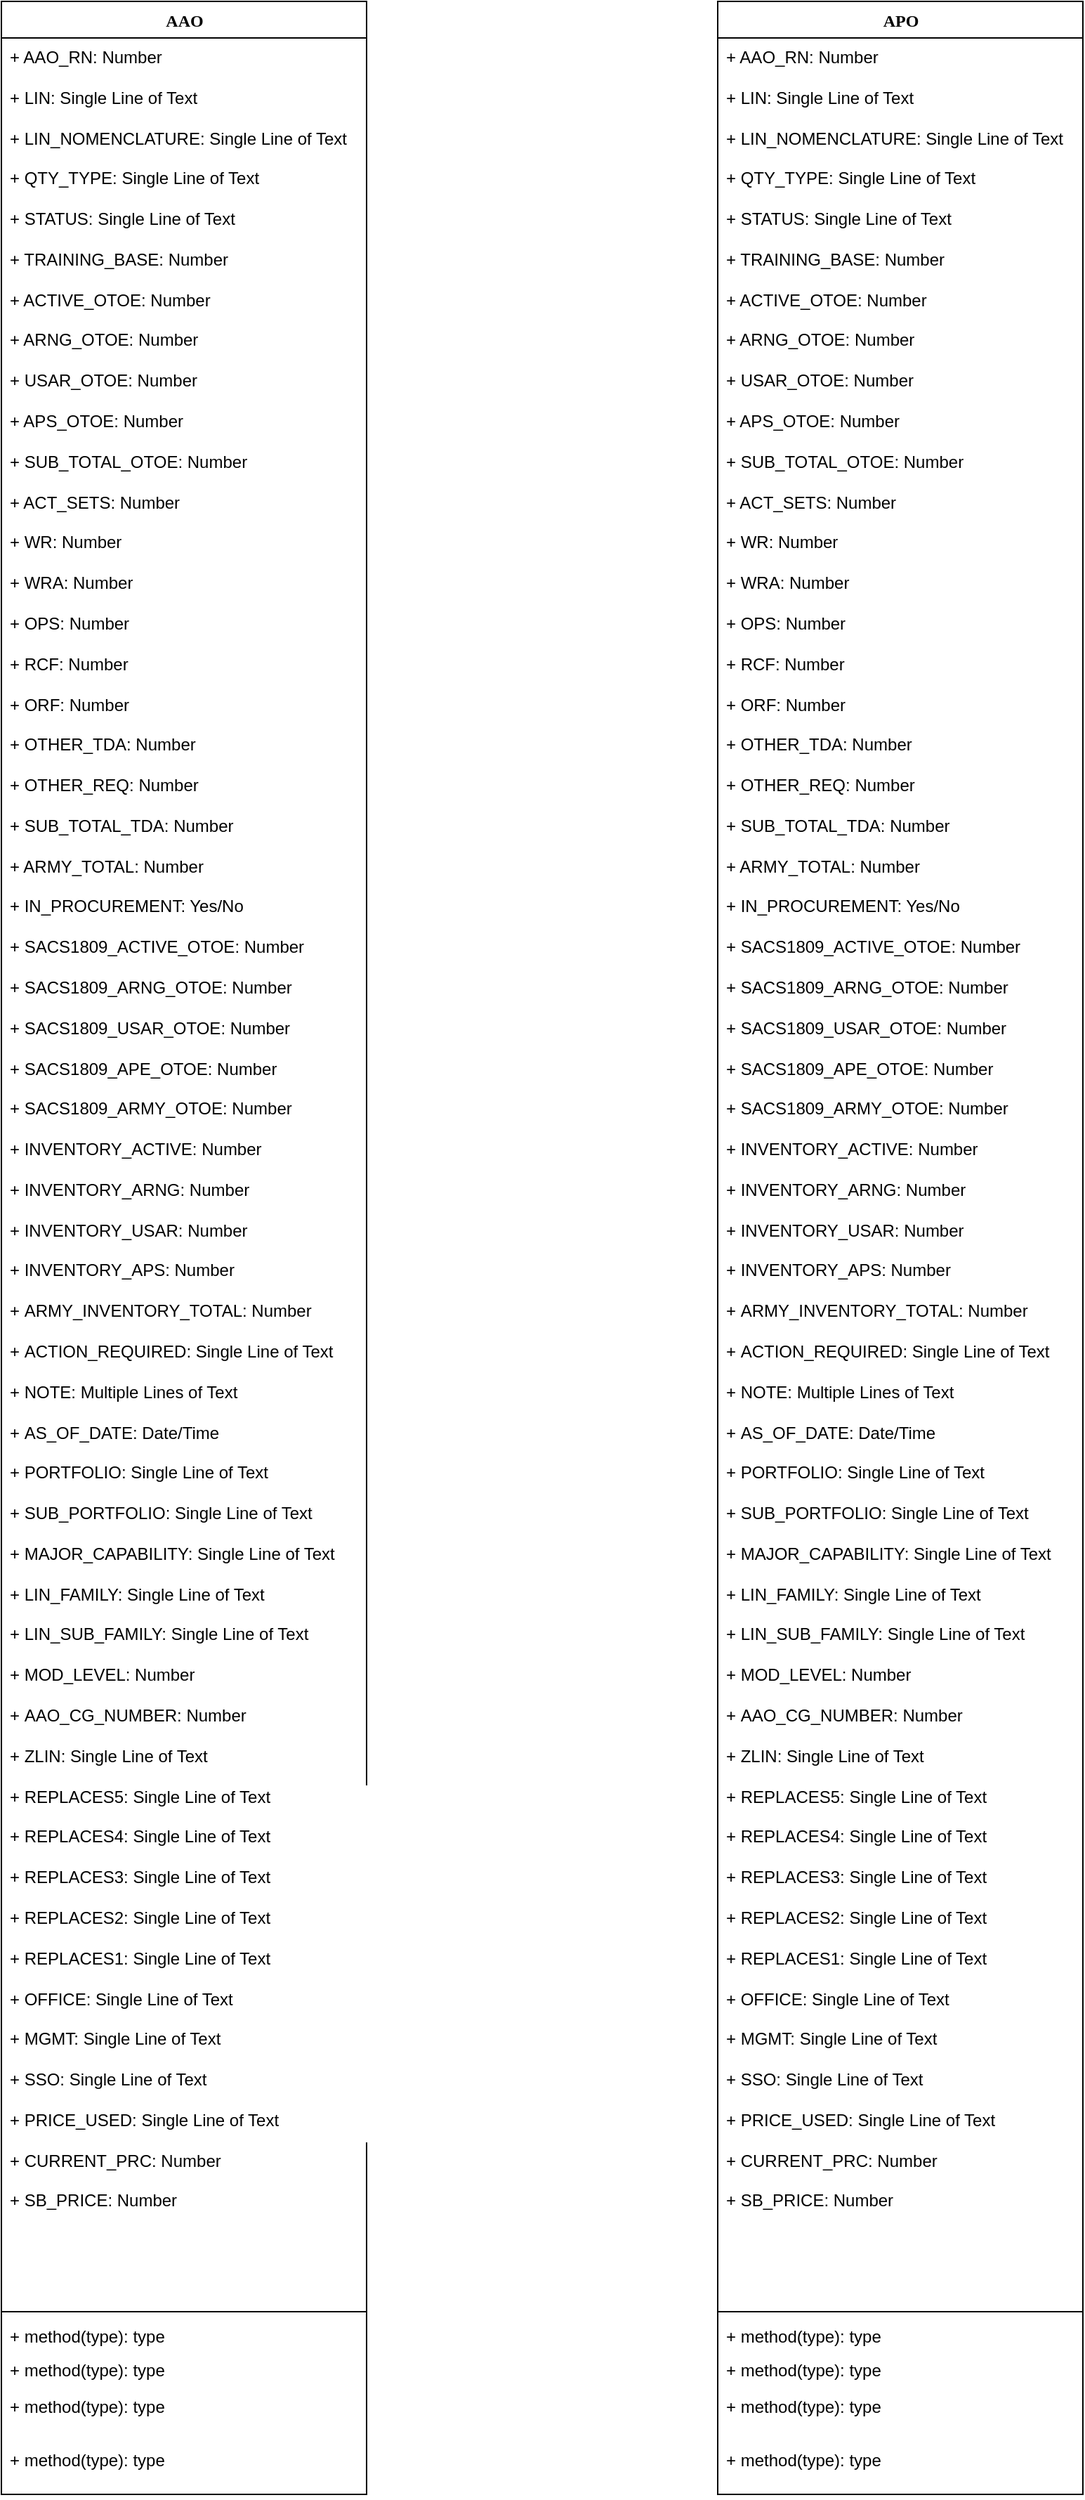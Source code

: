 <mxfile version="10.8.7" type="device"><diagram name="Page-1" id="9f46799a-70d6-7492-0946-bef42562c5a5"><mxGraphModel dx="1394" dy="867" grid="1" gridSize="10" guides="1" tooltips="1" connect="1" arrows="1" fold="1" page="1" pageScale="1" pageWidth="1100" pageHeight="850" background="#ffffff" math="0" shadow="0"><root><mxCell id="0"/><mxCell id="1" parent="0"/><mxCell id="78961159f06e98e8-56" value="AAO" style="swimlane;html=1;fontStyle=1;align=center;verticalAlign=top;childLayout=stackLayout;horizontal=1;startSize=26;horizontalStack=0;resizeParent=1;resizeLast=0;collapsible=1;marginBottom=0;swimlaneFillColor=#ffffff;rounded=0;shadow=0;comic=0;labelBackgroundColor=none;strokeColor=#000000;strokeWidth=1;fillColor=none;fontFamily=Verdana;fontSize=12;fontColor=#000000;" parent="1" vertex="1"><mxGeometry x="150" y="10" width="260" height="1774" as="geometry"/></mxCell><mxCell id="78961159f06e98e8-61" value="&lt;span&gt;+ AAO_RN: Number&lt;br&gt;&lt;br&gt;&lt;/span&gt;+ LIN: Single Line of Text&lt;br&gt;&lt;span&gt;&lt;br&gt;&lt;/span&gt;+ LIN_NOMENCLATURE: Single Line of Text&lt;br&gt;&lt;span&gt;&lt;br&gt;&lt;/span&gt;+ QTY_TYPE: Single Line of Text&lt;br&gt;&lt;span&gt;&lt;br&gt;&lt;/span&gt;+ STATUS: Single Line of Text&lt;br&gt;&lt;span&gt;&lt;br&gt;&lt;/span&gt;+ TRAINING_BASE: Number&lt;br&gt;&lt;span&gt;&lt;br&gt;&lt;/span&gt;+ ACTIVE_OTOE: Number&lt;br&gt;&lt;span&gt;&lt;br&gt;&lt;/span&gt;+ ARNG_OTOE: Number&lt;br&gt;&lt;span&gt;&lt;br&gt;&lt;/span&gt;+ USAR_OTOE: Number&lt;br&gt;&lt;span&gt;&lt;br&gt;&lt;/span&gt;+ APS_OTOE: Number&lt;br&gt;&lt;br&gt;+ SUB_TOTAL_OTOE: Number&lt;br&gt;&lt;br&gt;+ ACT_SETS: Number&lt;br&gt;&lt;br&gt;+ WR: Number&lt;br&gt;&lt;br&gt;+ WRA: Number&lt;br&gt;&lt;br&gt;+ OPS: Number&lt;br&gt;&lt;br&gt;+ RCF: Number&lt;br&gt;&lt;br&gt;+ ORF: Number&lt;br&gt;&lt;br&gt;+ OTHER_TDA: Number&lt;br&gt;&lt;br&gt;+ OTHER_REQ: Number&lt;br&gt;&lt;br&gt;+ SUB_TOTAL_TDA: Number&lt;br&gt;&lt;br&gt;+ ARMY_TOTAL: Number&lt;br&gt;&lt;br&gt;+ IN_PROCUREMENT: Yes/No&lt;br&gt;&lt;br&gt;+ SACS1809_ACTIVE_OTOE: Number&lt;br&gt;&lt;br&gt;+ SACS1809_ARNG_OTOE: Number&lt;br&gt;&lt;br&gt;+ SACS1809_USAR_OTOE: Number&lt;br&gt;&lt;br&gt;+ SACS1809_APE_OTOE: Number&lt;br&gt;&lt;br&gt;+ SACS1809_ARMY_OTOE: Number&lt;br&gt;&lt;br&gt;+&amp;nbsp;INVENTORY_ACTIVE: Number&lt;br&gt;&lt;br&gt;+&amp;nbsp;INVENTORY_ARNG: Number&lt;br&gt;&lt;br&gt;+&amp;nbsp;INVENTORY_USAR: Number&lt;br&gt;&lt;br&gt;+&amp;nbsp;INVENTORY_APS: Number&lt;br&gt;&lt;br&gt;+&amp;nbsp;ARMY_INVENTORY_TOTAL: Number&lt;br&gt;&lt;br&gt;+&amp;nbsp;ACTION_REQUIRED: Single Line of Text&lt;br&gt;&lt;br&gt;+&amp;nbsp;NOTE: Multiple Lines of Text&lt;br&gt;&lt;br&gt;+&amp;nbsp;AS_OF_DATE: Date/Time&lt;br&gt;&lt;br&gt;+&amp;nbsp;PORTFOLIO: Single Line of Text&lt;br&gt;&lt;br&gt;+&amp;nbsp;SUB_PORTFOLIO: Single Line of Text&lt;br&gt;&lt;br&gt;+&amp;nbsp;MAJOR_CAPABILITY: Single Line of Text&lt;br&gt;&lt;br&gt;+&amp;nbsp;LIN_FAMILY: Single Line of Text&lt;br&gt;&lt;br&gt;+&amp;nbsp;LIN_SUB_FAMILY: Single Line of Text&lt;br&gt;&lt;br&gt;+&amp;nbsp;MOD_LEVEL: Number&lt;br&gt;&lt;br&gt;+&amp;nbsp;AAO_CG_NUMBER: Number&lt;br&gt;&lt;br&gt;+&amp;nbsp;ZLIN: Single Line of Text&lt;br&gt;&lt;br&gt;+&amp;nbsp;REPLACES5: Single Line of Text&lt;br&gt;&lt;br&gt;+&amp;nbsp;REPLACES4: Single Line of Text&lt;br&gt;&lt;br&gt;+&amp;nbsp;REPLACES3: Single Line of Text&lt;br&gt;&lt;br&gt;+&amp;nbsp;REPLACES2: Single Line of Text&lt;br&gt;&lt;br&gt;+&amp;nbsp;REPLACES1: Single Line of Text&lt;br&gt;&lt;br&gt;+&amp;nbsp;OFFICE: Single Line of Text&lt;br&gt;&lt;br&gt;+&amp;nbsp;MGMT: Single Line of Text&lt;br&gt;&lt;br&gt;+&amp;nbsp;SSO: Single Line of Text&lt;br&gt;&lt;br&gt;+&amp;nbsp;PRICE_USED: Single Line of Text&lt;br&gt;&lt;br&gt;+&amp;nbsp;CURRENT_PRC: Number&lt;br&gt;&lt;br&gt;+&amp;nbsp;SB_PRICE: Number&lt;br&gt;&lt;br&gt;&lt;br&gt;&lt;br&gt;&lt;br&gt;&lt;br&gt;&lt;br&gt;&lt;br&gt;&lt;br&gt;&lt;br&gt;&lt;br&gt;&lt;br&gt;&lt;br&gt;&lt;br&gt;&lt;br&gt;&lt;br&gt;&lt;span&gt;&lt;br&gt;&lt;br&gt;&lt;br&gt;&lt;/span&gt;&lt;br&gt;&lt;br&gt;&lt;br&gt;" style="text;html=1;strokeColor=none;fillColor=none;align=left;verticalAlign=top;spacingLeft=4;spacingRight=4;whiteSpace=wrap;overflow=hidden;rotatable=0;points=[[0,0.5],[1,0.5]];portConstraint=eastwest;" parent="78961159f06e98e8-56" vertex="1"><mxGeometry y="26" width="260" height="1574" as="geometry"/></mxCell><mxCell id="78961159f06e98e8-63" value="&lt;br&gt;&lt;br&gt;&lt;br&gt;&lt;br&gt;&lt;br&gt;&lt;br&gt;&lt;br&gt;&lt;br&gt;&lt;br&gt;" style="text;html=1;strokeColor=none;fillColor=none;align=left;verticalAlign=top;spacingLeft=4;spacingRight=4;whiteSpace=wrap;overflow=hidden;rotatable=0;points=[[0,0.5],[1,0.5]];portConstraint=eastwest;" parent="78961159f06e98e8-56" vertex="1"><mxGeometry y="1600" width="260" height="40" as="geometry"/></mxCell><mxCell id="78961159f06e98e8-64" value="" style="line;html=1;strokeWidth=1;fillColor=none;align=left;verticalAlign=middle;spacingTop=-1;spacingLeft=3;spacingRight=3;rotatable=0;labelPosition=right;points=[];portConstraint=eastwest;" parent="78961159f06e98e8-56" vertex="1"><mxGeometry y="1640" width="260" height="8" as="geometry"/></mxCell><mxCell id="78961159f06e98e8-65" value="+ method(type): type" style="text;html=1;strokeColor=none;fillColor=none;align=left;verticalAlign=top;spacingLeft=4;spacingRight=4;whiteSpace=wrap;overflow=hidden;rotatable=0;points=[[0,0.5],[1,0.5]];portConstraint=eastwest;" parent="78961159f06e98e8-56" vertex="1"><mxGeometry y="1648" width="260" height="24" as="geometry"/></mxCell><mxCell id="78961159f06e98e8-66" value="+ method(type): type" style="text;html=1;strokeColor=none;fillColor=none;align=left;verticalAlign=top;spacingLeft=4;spacingRight=4;whiteSpace=wrap;overflow=hidden;rotatable=0;points=[[0,0.5],[1,0.5]];portConstraint=eastwest;" parent="78961159f06e98e8-56" vertex="1"><mxGeometry y="1672" width="260" height="26" as="geometry"/></mxCell><mxCell id="78961159f06e98e8-68" value="+ method(type): type" style="text;html=1;strokeColor=none;fillColor=none;align=left;verticalAlign=top;spacingLeft=4;spacingRight=4;whiteSpace=wrap;overflow=hidden;rotatable=0;points=[[0,0.5],[1,0.5]];portConstraint=eastwest;" parent="78961159f06e98e8-56" vertex="1"><mxGeometry y="1698" width="260" height="38" as="geometry"/></mxCell><mxCell id="B1ez7O24IHCHhu63t4sb-48" value="+ method(type): type" style="text;html=1;strokeColor=none;fillColor=none;align=left;verticalAlign=top;spacingLeft=4;spacingRight=4;whiteSpace=wrap;overflow=hidden;rotatable=0;points=[[0,0.5],[1,0.5]];portConstraint=eastwest;" vertex="1" parent="78961159f06e98e8-56"><mxGeometry y="1736" width="260" height="38" as="geometry"/></mxCell><mxCell id="B1ez7O24IHCHhu63t4sb-114" value="APO" style="swimlane;html=1;fontStyle=1;align=center;verticalAlign=top;childLayout=stackLayout;horizontal=1;startSize=26;horizontalStack=0;resizeParent=1;resizeLast=0;collapsible=1;marginBottom=0;swimlaneFillColor=#ffffff;rounded=0;shadow=0;comic=0;labelBackgroundColor=none;strokeColor=#000000;strokeWidth=1;fillColor=none;fontFamily=Verdana;fontSize=12;fontColor=#000000;" vertex="1" parent="1"><mxGeometry x="660" y="10" width="260" height="1774" as="geometry"/></mxCell><mxCell id="B1ez7O24IHCHhu63t4sb-115" value="&lt;span&gt;+ AAO_RN: Number&lt;br&gt;&lt;br&gt;&lt;/span&gt;+ LIN: Single Line of Text&lt;br&gt;&lt;span&gt;&lt;br&gt;&lt;/span&gt;+ LIN_NOMENCLATURE: Single Line of Text&lt;br&gt;&lt;span&gt;&lt;br&gt;&lt;/span&gt;+ QTY_TYPE: Single Line of Text&lt;br&gt;&lt;span&gt;&lt;br&gt;&lt;/span&gt;+ STATUS: Single Line of Text&lt;br&gt;&lt;span&gt;&lt;br&gt;&lt;/span&gt;+ TRAINING_BASE: Number&lt;br&gt;&lt;span&gt;&lt;br&gt;&lt;/span&gt;+ ACTIVE_OTOE: Number&lt;br&gt;&lt;span&gt;&lt;br&gt;&lt;/span&gt;+ ARNG_OTOE: Number&lt;br&gt;&lt;span&gt;&lt;br&gt;&lt;/span&gt;+ USAR_OTOE: Number&lt;br&gt;&lt;span&gt;&lt;br&gt;&lt;/span&gt;+ APS_OTOE: Number&lt;br&gt;&lt;br&gt;+ SUB_TOTAL_OTOE: Number&lt;br&gt;&lt;br&gt;+ ACT_SETS: Number&lt;br&gt;&lt;br&gt;+ WR: Number&lt;br&gt;&lt;br&gt;+ WRA: Number&lt;br&gt;&lt;br&gt;+ OPS: Number&lt;br&gt;&lt;br&gt;+ RCF: Number&lt;br&gt;&lt;br&gt;+ ORF: Number&lt;br&gt;&lt;br&gt;+ OTHER_TDA: Number&lt;br&gt;&lt;br&gt;+ OTHER_REQ: Number&lt;br&gt;&lt;br&gt;+ SUB_TOTAL_TDA: Number&lt;br&gt;&lt;br&gt;+ ARMY_TOTAL: Number&lt;br&gt;&lt;br&gt;+ IN_PROCUREMENT: Yes/No&lt;br&gt;&lt;br&gt;+ SACS1809_ACTIVE_OTOE: Number&lt;br&gt;&lt;br&gt;+ SACS1809_ARNG_OTOE: Number&lt;br&gt;&lt;br&gt;+ SACS1809_USAR_OTOE: Number&lt;br&gt;&lt;br&gt;+ SACS1809_APE_OTOE: Number&lt;br&gt;&lt;br&gt;+ SACS1809_ARMY_OTOE: Number&lt;br&gt;&lt;br&gt;+&amp;nbsp;INVENTORY_ACTIVE: Number&lt;br&gt;&lt;br&gt;+&amp;nbsp;INVENTORY_ARNG: Number&lt;br&gt;&lt;br&gt;+&amp;nbsp;INVENTORY_USAR: Number&lt;br&gt;&lt;br&gt;+&amp;nbsp;INVENTORY_APS: Number&lt;br&gt;&lt;br&gt;+&amp;nbsp;ARMY_INVENTORY_TOTAL: Number&lt;br&gt;&lt;br&gt;+&amp;nbsp;ACTION_REQUIRED: Single Line of Text&lt;br&gt;&lt;br&gt;+&amp;nbsp;NOTE: Multiple Lines of Text&lt;br&gt;&lt;br&gt;+&amp;nbsp;AS_OF_DATE: Date/Time&lt;br&gt;&lt;br&gt;+&amp;nbsp;PORTFOLIO: Single Line of Text&lt;br&gt;&lt;br&gt;+&amp;nbsp;SUB_PORTFOLIO: Single Line of Text&lt;br&gt;&lt;br&gt;+&amp;nbsp;MAJOR_CAPABILITY: Single Line of Text&lt;br&gt;&lt;br&gt;+&amp;nbsp;LIN_FAMILY: Single Line of Text&lt;br&gt;&lt;br&gt;+&amp;nbsp;LIN_SUB_FAMILY: Single Line of Text&lt;br&gt;&lt;br&gt;+&amp;nbsp;MOD_LEVEL: Number&lt;br&gt;&lt;br&gt;+&amp;nbsp;AAO_CG_NUMBER: Number&lt;br&gt;&lt;br&gt;+&amp;nbsp;ZLIN: Single Line of Text&lt;br&gt;&lt;br&gt;+&amp;nbsp;REPLACES5: Single Line of Text&lt;br&gt;&lt;br&gt;+&amp;nbsp;REPLACES4: Single Line of Text&lt;br&gt;&lt;br&gt;+&amp;nbsp;REPLACES3: Single Line of Text&lt;br&gt;&lt;br&gt;+&amp;nbsp;REPLACES2: Single Line of Text&lt;br&gt;&lt;br&gt;+&amp;nbsp;REPLACES1: Single Line of Text&lt;br&gt;&lt;br&gt;+&amp;nbsp;OFFICE: Single Line of Text&lt;br&gt;&lt;br&gt;+&amp;nbsp;MGMT: Single Line of Text&lt;br&gt;&lt;br&gt;+&amp;nbsp;SSO: Single Line of Text&lt;br&gt;&lt;br&gt;+&amp;nbsp;PRICE_USED: Single Line of Text&lt;br&gt;&lt;br&gt;+&amp;nbsp;CURRENT_PRC: Number&lt;br&gt;&lt;br&gt;+&amp;nbsp;SB_PRICE: Number&lt;br&gt;&lt;br&gt;&lt;br&gt;&lt;br&gt;&lt;br&gt;&lt;br&gt;&lt;br&gt;&lt;br&gt;&lt;br&gt;&lt;br&gt;&lt;br&gt;&lt;br&gt;&lt;br&gt;&lt;br&gt;&lt;br&gt;&lt;br&gt;&lt;span&gt;&lt;br&gt;&lt;br&gt;&lt;br&gt;&lt;/span&gt;&lt;br&gt;&lt;br&gt;&lt;br&gt;" style="text;html=1;strokeColor=none;fillColor=none;align=left;verticalAlign=top;spacingLeft=4;spacingRight=4;whiteSpace=wrap;overflow=hidden;rotatable=0;points=[[0,0.5],[1,0.5]];portConstraint=eastwest;" vertex="1" parent="B1ez7O24IHCHhu63t4sb-114"><mxGeometry y="26" width="260" height="1574" as="geometry"/></mxCell><mxCell id="B1ez7O24IHCHhu63t4sb-116" value="&lt;br&gt;&lt;br&gt;&lt;br&gt;&lt;br&gt;&lt;br&gt;&lt;br&gt;&lt;br&gt;&lt;br&gt;&lt;br&gt;" style="text;html=1;strokeColor=none;fillColor=none;align=left;verticalAlign=top;spacingLeft=4;spacingRight=4;whiteSpace=wrap;overflow=hidden;rotatable=0;points=[[0,0.5],[1,0.5]];portConstraint=eastwest;" vertex="1" parent="B1ez7O24IHCHhu63t4sb-114"><mxGeometry y="1600" width="260" height="40" as="geometry"/></mxCell><mxCell id="B1ez7O24IHCHhu63t4sb-117" value="" style="line;html=1;strokeWidth=1;fillColor=none;align=left;verticalAlign=middle;spacingTop=-1;spacingLeft=3;spacingRight=3;rotatable=0;labelPosition=right;points=[];portConstraint=eastwest;" vertex="1" parent="B1ez7O24IHCHhu63t4sb-114"><mxGeometry y="1640" width="260" height="8" as="geometry"/></mxCell><mxCell id="B1ez7O24IHCHhu63t4sb-118" value="+ method(type): type" style="text;html=1;strokeColor=none;fillColor=none;align=left;verticalAlign=top;spacingLeft=4;spacingRight=4;whiteSpace=wrap;overflow=hidden;rotatable=0;points=[[0,0.5],[1,0.5]];portConstraint=eastwest;" vertex="1" parent="B1ez7O24IHCHhu63t4sb-114"><mxGeometry y="1648" width="260" height="24" as="geometry"/></mxCell><mxCell id="B1ez7O24IHCHhu63t4sb-119" value="+ method(type): type" style="text;html=1;strokeColor=none;fillColor=none;align=left;verticalAlign=top;spacingLeft=4;spacingRight=4;whiteSpace=wrap;overflow=hidden;rotatable=0;points=[[0,0.5],[1,0.5]];portConstraint=eastwest;" vertex="1" parent="B1ez7O24IHCHhu63t4sb-114"><mxGeometry y="1672" width="260" height="26" as="geometry"/></mxCell><mxCell id="B1ez7O24IHCHhu63t4sb-120" value="+ method(type): type" style="text;html=1;strokeColor=none;fillColor=none;align=left;verticalAlign=top;spacingLeft=4;spacingRight=4;whiteSpace=wrap;overflow=hidden;rotatable=0;points=[[0,0.5],[1,0.5]];portConstraint=eastwest;" vertex="1" parent="B1ez7O24IHCHhu63t4sb-114"><mxGeometry y="1698" width="260" height="38" as="geometry"/></mxCell><mxCell id="B1ez7O24IHCHhu63t4sb-121" value="+ method(type): type" style="text;html=1;strokeColor=none;fillColor=none;align=left;verticalAlign=top;spacingLeft=4;spacingRight=4;whiteSpace=wrap;overflow=hidden;rotatable=0;points=[[0,0.5],[1,0.5]];portConstraint=eastwest;" vertex="1" parent="B1ez7O24IHCHhu63t4sb-114"><mxGeometry y="1736" width="260" height="38" as="geometry"/></mxCell></root></mxGraphModel></diagram></mxfile>